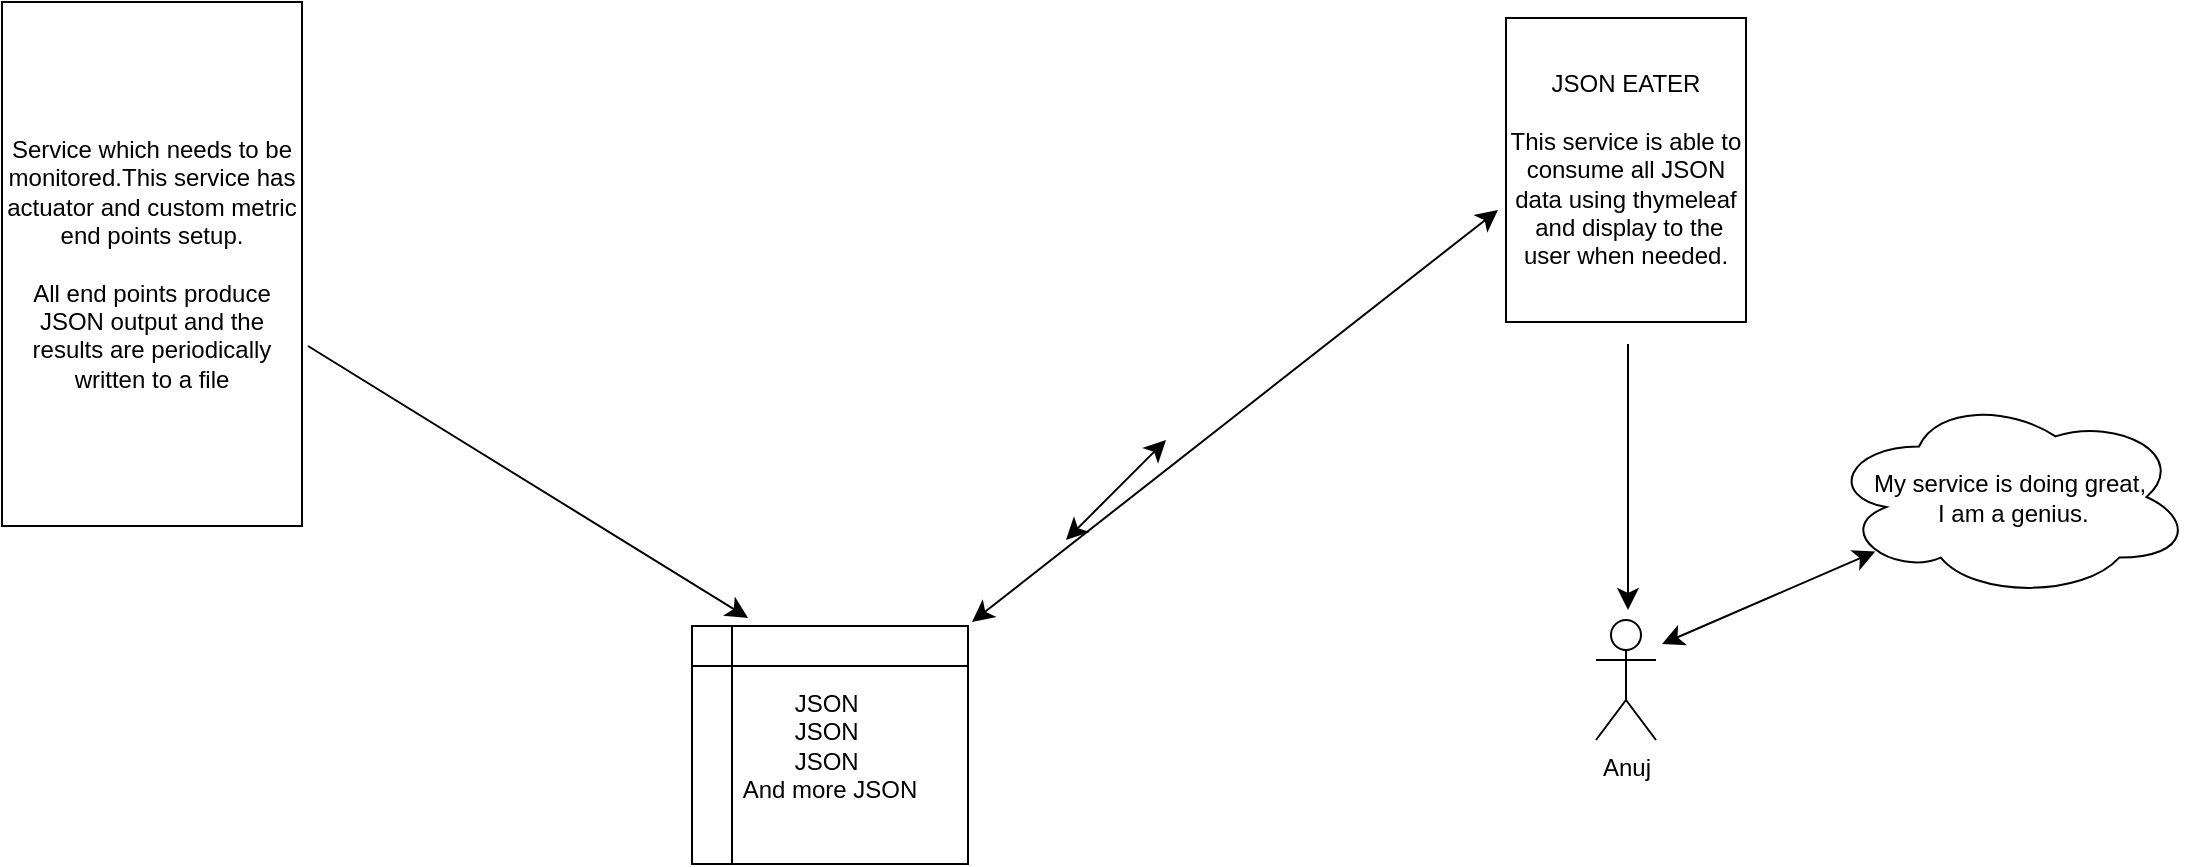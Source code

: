 <mxfile version="24.7.16">
  <diagram name="Page-1" id="J651Fu25jddHXxL69Par">
    <mxGraphModel dx="1690" dy="980" grid="0" gridSize="10" guides="1" tooltips="1" connect="1" arrows="1" fold="1" page="0" pageScale="1" pageWidth="850" pageHeight="1100" math="0" shadow="0">
      <root>
        <mxCell id="0" />
        <mxCell id="1" parent="0" />
        <mxCell id="nByycbW7MYswIltfpBWE-1" value="&lt;div&gt;Service which needs to be monitored.This service has actuator and custom metric end points setup.&lt;/div&gt;&lt;div&gt;&lt;br&gt;&lt;/div&gt;&lt;div&gt;All end points produce JSON output and the results are periodically written to a file&lt;br&gt;&lt;/div&gt;" style="rounded=0;whiteSpace=wrap;html=1;" vertex="1" parent="1">
          <mxGeometry x="-357" y="-20" width="150" height="262" as="geometry" />
        </mxCell>
        <mxCell id="nByycbW7MYswIltfpBWE-2" value="&lt;div&gt;JSON&amp;nbsp;&lt;/div&gt;&lt;div&gt;JSON&amp;nbsp;&lt;/div&gt;&lt;div&gt;JSON&amp;nbsp;&lt;/div&gt;&lt;div&gt;And more JSON&lt;/div&gt;" style="shape=internalStorage;whiteSpace=wrap;html=1;backgroundOutline=1;" vertex="1" parent="1">
          <mxGeometry x="-12" y="292" width="138" height="119" as="geometry" />
        </mxCell>
        <mxCell id="nByycbW7MYswIltfpBWE-3" value="" style="endArrow=classic;html=1;rounded=0;fontSize=12;startSize=8;endSize=8;curved=1;entryX=0.203;entryY=-0.034;entryDx=0;entryDy=0;entryPerimeter=0;" edge="1" parent="1" target="nByycbW7MYswIltfpBWE-2">
          <mxGeometry width="50" height="50" relative="1" as="geometry">
            <mxPoint x="-204" y="152" as="sourcePoint" />
            <mxPoint x="40" y="308" as="targetPoint" />
          </mxGeometry>
        </mxCell>
        <mxCell id="nByycbW7MYswIltfpBWE-4" value="&lt;div&gt;JSON EATER&lt;/div&gt;&lt;div&gt;&lt;br&gt;&lt;/div&gt;&lt;div&gt;This service is able to consume all JSON data using thymeleaf&lt;br&gt;&lt;/div&gt;&amp;nbsp;and display to the user when needed." style="rounded=0;whiteSpace=wrap;html=1;" vertex="1" parent="1">
          <mxGeometry x="395" y="-12" width="120" height="152" as="geometry" />
        </mxCell>
        <mxCell id="nByycbW7MYswIltfpBWE-5" value="" style="endArrow=classic;startArrow=classic;html=1;rounded=0;fontSize=12;startSize=8;endSize=8;curved=1;" edge="1" parent="1">
          <mxGeometry width="50" height="50" relative="1" as="geometry">
            <mxPoint x="128" y="290" as="sourcePoint" />
            <mxPoint x="391" y="84" as="targetPoint" />
          </mxGeometry>
        </mxCell>
        <mxCell id="nByycbW7MYswIltfpBWE-6" value="Anuj" style="shape=umlActor;verticalLabelPosition=bottom;verticalAlign=top;html=1;outlineConnect=0;" vertex="1" parent="1">
          <mxGeometry x="440" y="289" width="30" height="60" as="geometry" />
        </mxCell>
        <mxCell id="nByycbW7MYswIltfpBWE-7" value="" style="endArrow=classic;startArrow=classic;html=1;rounded=0;fontSize=12;startSize=8;endSize=8;curved=1;" edge="1" parent="1">
          <mxGeometry width="50" height="50" relative="1" as="geometry">
            <mxPoint x="175" y="249" as="sourcePoint" />
            <mxPoint x="225" y="199" as="targetPoint" />
          </mxGeometry>
        </mxCell>
        <mxCell id="nByycbW7MYswIltfpBWE-8" value="" style="endArrow=classic;html=1;rounded=0;fontSize=12;startSize=8;endSize=8;curved=1;" edge="1" parent="1">
          <mxGeometry width="50" height="50" relative="1" as="geometry">
            <mxPoint x="456" y="151" as="sourcePoint" />
            <mxPoint x="456" y="284" as="targetPoint" />
          </mxGeometry>
        </mxCell>
        <mxCell id="nByycbW7MYswIltfpBWE-9" value="&lt;div&gt;My service is doing great,&lt;/div&gt;&lt;div&gt;&amp;nbsp;I am a genius.&lt;/div&gt;" style="ellipse;shape=cloud;whiteSpace=wrap;html=1;" vertex="1" parent="1">
          <mxGeometry x="556" y="177" width="182" height="101" as="geometry" />
        </mxCell>
        <mxCell id="nByycbW7MYswIltfpBWE-10" value="" style="endArrow=classic;startArrow=classic;html=1;rounded=0;fontSize=12;startSize=8;endSize=8;curved=1;entryX=0.13;entryY=0.77;entryDx=0;entryDy=0;entryPerimeter=0;" edge="1" parent="1" target="nByycbW7MYswIltfpBWE-9">
          <mxGeometry width="50" height="50" relative="1" as="geometry">
            <mxPoint x="473" y="301" as="sourcePoint" />
            <mxPoint x="523" y="251" as="targetPoint" />
          </mxGeometry>
        </mxCell>
      </root>
    </mxGraphModel>
  </diagram>
</mxfile>
